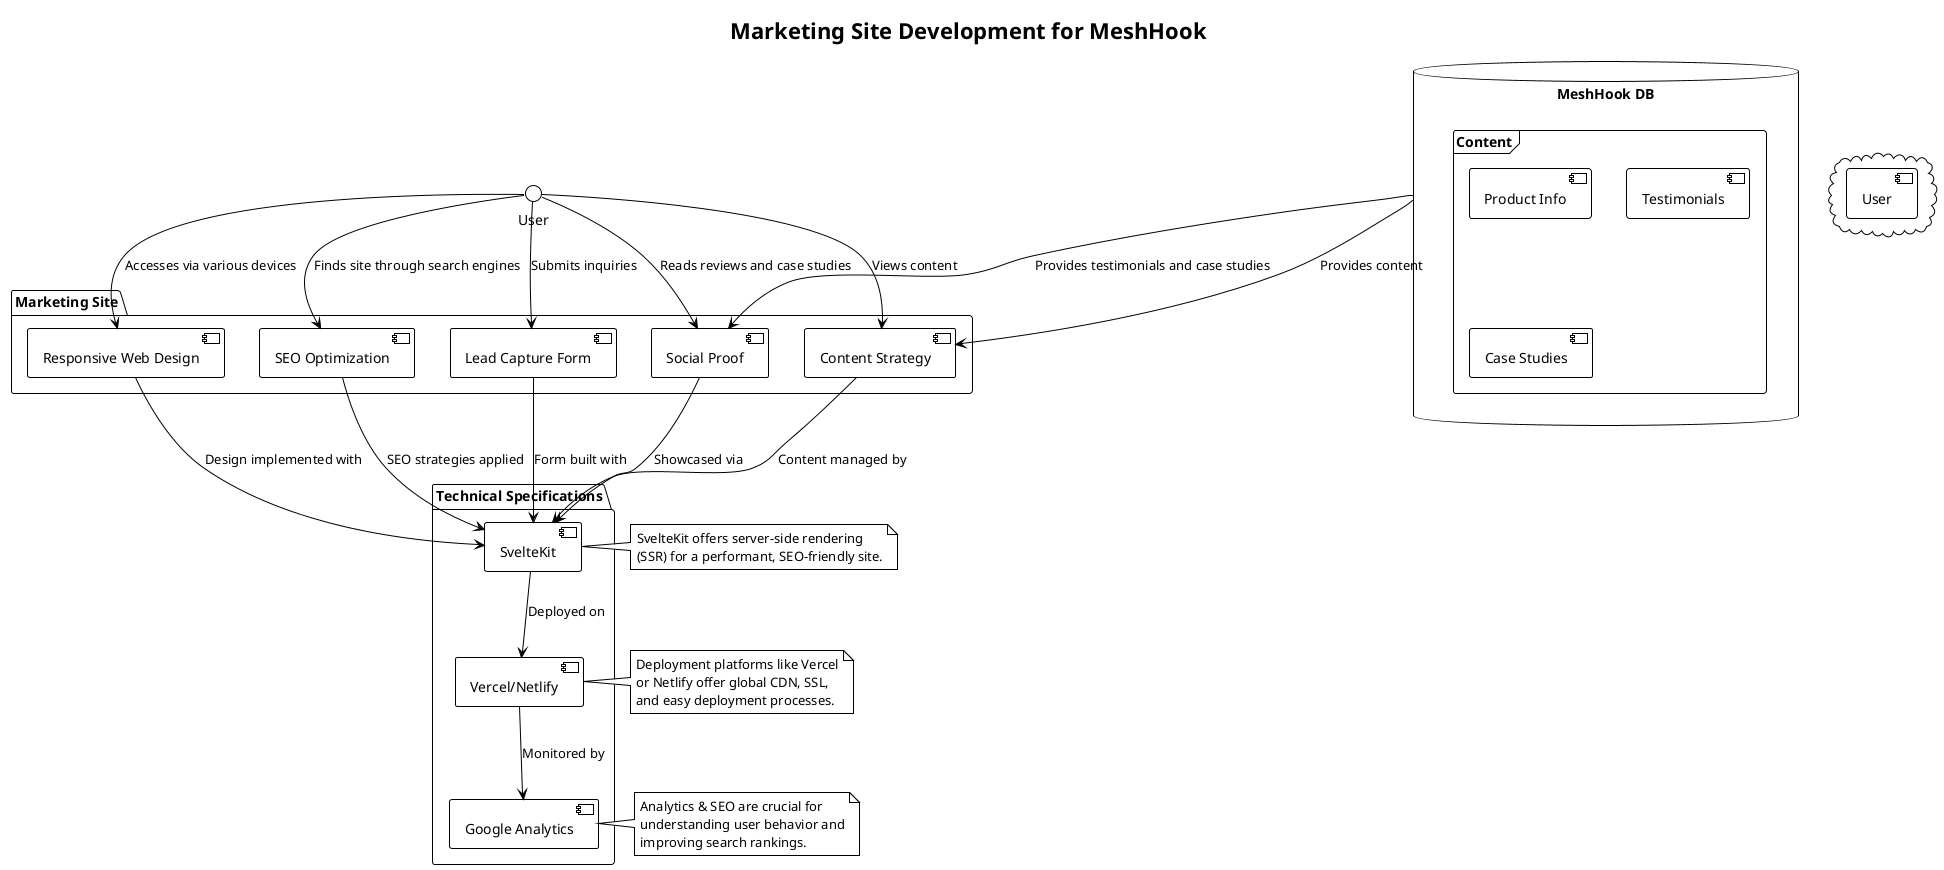 @startuml
!theme plain

title Marketing Site Development for MeshHook

package "Marketing Site" {
    [Content Strategy] as CS
    [Responsive Web Design] as RWD
    [SEO Optimization] as SEO
    [Lead Capture Form] as LCF
    [Social Proof] as SP
}

package "Technical Specifications" {
    [SvelteKit] as SK
    [Vercel/Netlify] as VN
    [Google Analytics] as GA
}

database "MeshHook DB" as DB {
    frame "Content" {
        [Product Info]
        [Testimonials]
        [Case Studies]
    }
}

cloud {
    [User] as U
}

User --> CS : Views content
User --> RWD : Accesses via various devices
User --> SEO : Finds site through search engines
User --> LCF : Submits inquiries
User --> SP : Reads reviews and case studies

CS --> SK : Content managed by
RWD --> SK : Design implemented with
SEO --> SK : SEO strategies applied
LCF --> SK : Form built with
SP --> SK : Showcased via

SK --> VN : Deployed on
VN --> GA : Monitored by

DB --> CS : Provides content
DB --> SP : Provides testimonials and case studies

note right of GA
  Analytics & SEO are crucial for
  understanding user behavior and
  improving search rankings.
end note

note right of VN
  Deployment platforms like Vercel
  or Netlify offer global CDN, SSL,
  and easy deployment processes.
end note

note right of SK
  SvelteKit offers server-side rendering
  (SSR) for a performant, SEO-friendly site.
end note

@enduml